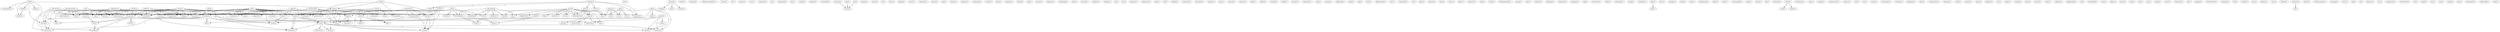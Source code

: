 digraph G {
  stuff [ label="stuff(5)" ];
  keeps [ label="keeps(1)" ];
  book [ label="book(7)" ];
  table [ label="table(2)" ];
  situationism [ label="situationism(1)" ];
  matter [ label="matter(1)" ];
  privacy [ label="privacy(2)" ];
  coffee [ label="coffee(2)" ];
  fist [ label="fist(1)" ];
  church [ label="church(4)" ];
  temple [ label="temple(1)" ];
  post [ label="post(1)" ];
  human [ label="human(1)" ];
  wierd [ label="wierd(1)" ];
  example [ label="example(1)" ];
  dispensationalism [ label="dispensationalism(1)" ];
  causes [ label="causes(1)" ];
  ist [ label="ist(1)" ];
  master [ label="master(1)" ];
  star [ label="star(1)" ];
  someone [ label="someone(1)" ];
  dc [ label="dc(1)" ];
  operation [ label="operation(2)" ];
  fun [ label="fun(1)" ];
  caught [ label="caught(1)" ];
  booklet [ label="booklet(1)" ];
  horrifying [ label="horrifying(1)" ];
  counter [ label="counter(2)" ];
  source [ label="source(1)" ];
  animal [ label="animal(1)" ];
  abuse [ label="abuse(1)" ];
  se [ label="se(1)" ];
  relax [ label="relax(1)" ];
  picked [ label="picked(1)" ];
  music [ label="music(1)" ];
  response [ label="response(1)" ];
  planet [ label="planet(1)" ];
  pull [ label="pull(1)" ];
  wierdo [ label="wierdo(1)" ];
  defense [ label="defense(1)" ];
  caremony [ label="caremony(1)" ];
  article [ label="article(1)" ];
  form [ label="form(1)" ];
  explains [ label="explains(1)" ];
  friday [ label="friday(2)" ];
  hole [ label="hole(1)" ];
  anarchism [ label="anarchism(2)" ];
  rock [ label="rock(1)" ];
  money [ label="money(3)" ];
  horror [ label="horror(1)" ];
  tech [ label="tech(1)" ];
  self [ label="self(1)" ];
  commentary [ label="commentary(2)" ];
  security [ label="security(1)" ];
  selection [ label="selection(4)" ];
  serves [ label="serves(1)" ];
  material [ label="material(1)" ];
  something [ label="something(2)" ];
  jhvh [ label="jhvh(1)" ];
  cartoon [ label="cartoon(1)" ];
  bradley [ label="bradley(1)" ];
  read [ label="read(1)" ];
  one [ label="one(1)" ];
  listened [ label="listened(1)" ];
  law [ label="law(3)" ];
  reality [ label="reality(1)" ];
  preaching [ label="preaching(1)" ];
  start [ label="start(1)" ];
  morality [ label="morality(1)" ];
  everything [ label="everything(2)" ];
  objective [ label="objective(1)" ];
  mailing [ label="mailing(1)" ];
  discordian [ label="discordian(4)" ];
  meat [ label="meat(4)" ];
  entirety [ label="entirety(1)" ];
  day [ label="day(1)" ];
  go [ label="go(1)" ];
  sin [ label="sin(2)" ];
  send [ label="send(2)" ];
  catalogue [ label="catalogue(3)" ];
  ask [ label="ask(1)" ];
  anything [ label="anything(1)" ];
  bribe [ label="bribe(1)" ];
  list [ label="list(2)" ];
  life [ label="life(1)" ];
  oddness [ label="oddness(1)" ];
  holocaust [ label="holocaust(1)" ];
  mail [ label="mail(4)" ];
  order [ label="order(1)" ];
  world [ label="world(2)" ];
  tube [ label="tube(1)" ];
  quote [ label="quote(2)" ];
  rage [ label="rage(1)" ];
  joy [ label="joy(1)" ];
  disposition [ label="disposition(1)" ];
  leap [ label="leap(1)" ];
  rage [ label="rage(1)" ];
  answer [ label="answer(1)" ];
  cover [ label="cover(1)" ];
  merchandise [ label="merchandise(1)" ];
  buy [ label="buy(1)" ];
  subgenius [ label="subgenius(5)" ];
  masterpiece [ label="masterpiece(1)" ];
  nothing [ label="nothing(2)" ];
  laugh [ label="laugh(3)" ];
  fact [ label="fact(1)" ];
  course [ label="course(2)" ];
  ufo [ label="ufo(1)" ];
  babble [ label="babble(1)" ];
  consulted [ label="consulted(1)" ];
  discordia [ label="discordia(1)" ];
  market [ label="market(1)" ];
  mass [ label="mass(1)" ];
  ground [ label="ground(1)" ];
  murder [ label="murder(1)" ];
  cabal [ label="cabal(1)" ];
  offend [ label="offend(1)" ];
  dobbs [ label="dobbs(1)" ];
  take [ label="take(2)" ];
  ordain [ label="ordain(1)" ];
  read [ label="read(1)" ];
  wonder [ label="wonder(1)" ];
  bob [ label="bob(4)" ];
  sermon [ label="sermon(1)" ];
  collected [ label="collected(1)" ];
  anarchist [ label="anarchist(2)" ];
  stage [ label="stage(1)" ];
  simplicity [ label="simplicity(1)" ];
  daddy [ label="daddy(1)" ];
  instant [ label="instant(1)" ];
  weirdness [ label="weirdness(1)" ];
  rails [ label="rails(1)" ];
  anton [ label="anton(1)" ];
  age [ label="age(2)" ];
  author [ label="author(1)" ];
  trilogy [ label="trilogy(1)" ];
  escape [ label="escape(1)" ];
  oklahoma [ label="oklahoma(1)" ];
  schuster [ label="schuster(2)" ];
  contact [ label="contact(1)" ];
  encyclopedia [ label="encyclopedia(1)" ];
  contact [ label="contact(1)" ];
  child [ label="child(1)" ];
  end [ label="end(1)" ];
  wool [ label="wool(1)" ];
  period [ label="period(1)" ];
  wristwatch [ label="wristwatch(1)" ];
  box [ label="box(4)" ];
  wilson [ label="wilson(3)" ];
  illumination [ label="illumination(1)" ];
  loss [ label="loss(1)" ];
  revisionist [ label="revisionist(1)" ];
  simon [ label="simon(1)" ];
  ok [ label="ok(1)" ];
  glee [ label="glee(1)" ];
  contain [ label="contain(1)" ];
  burn [ label="burn(1)" ];
  lavey [ label="lavey(1)" ];
  game [ label="game(1)" ];
  enquirer [ label="enquirer(1)" ];
  beef [ label="beef(1)" ];
  robert [ label="robert(3)" ];
  space [ label="space(2)" ];
  saps [ label="saps(1)" ];
  board [ label="board(1)" ];
  contactees [ label="contactees(1)" ];
  removal [ label="removal(1)" ];
  brain [ label="brain(1)" ];
  fundamentalist [ label="fundamentalist(1)" ];
  interview [ label="interview(1)" ];
  sf [ label="sf(2)" ];
  group [ label="group(1)" ];
  way [ label="way(1)" ];
  atheism [ label="atheism(1)" ];
  abolition [ label="abolition(1)" ];
  nazarene [ label="nazarene(1)" ];
  principia [ label="principia(1)" ];
  talk [ label="talk(1)" ];
  surrealism [ label="surrealism(1)" ];
  bible [ label="bible(2)" ];
  tottenham [ label="tottenham(1)" ];
  stang [ label="stang(1)" ];
  sampling [ label="sampling(1)" ];
  time [ label="time(2)" ];
  year [ label="year(1)" ];
  devo [ label="devo(1)" ];
  partake [ label="partake(1)" ];
  think [ label="think(1)" ];
  tapioca [ label="tapioca(2)" ];
  con [ label="con(1)" ];
  ore [ label="ore(1)" ];
  hear [ label="hear(1)" ];
  malaclypse [ label="malaclypse(1)" ];
  quote [ label="quote(3)" ];
  liked [ label="liked(1)" ];
  stone [ label="stone(1)" ];
  discordianism [ label="discordianism(3)" ];
  encouraged [ label="encouraged(1)" ];
  wing [ label="wing(1)" ];
  detail [ label="detail(1)" ];
  ftp [ label="ftp(1)" ];
  network [ label="network(1)" ];
  street [ label="street(2)" ];
  road [ label="road(2)" ];
  station [ label="station(1)" ];
  watchman [ label="watchman(1)" ];
  copy [ label="copy(1)" ];
  sample [ label="sample(1)" ];
  remonstrate [ label="remonstrate(1)" ];
  silence [ label="silence(1)" ];
  cell [ label="cell(1)" ];
  sex [ label="sex(1)" ];
  secret [ label="secret(1)" ];
  thought [ label="thought(1)" ];
  know [ label="know(1)" ];
  seems [ label="seems(1)" ];
  work [ label="work(2)" ];
  argument [ label="argument(1)" ];
  censorship [ label="censorship(1)" ];
  revenge [ label="revenge(1)" ];
  reviewette [ label="reviewette(6)" ];
  po [ label="po(3)" ];
  god [ label="god(3)" ];
  pain [ label="pain(1)" ];
  pantheon [ label="pantheon(1)" ];
  pork [ label="pork(1)" ];
  supremacist [ label="supremacist(1)" ];
  dragons [ label="dragons(1)" ];
  outfit [ label="outfit(1)" ];
  mantis [ label="mantis(1)" ];
  mean [ label="mean(1)" ];
  bob [ label="bob(1)" ];
  judaism [ label="judaism(1)" ];
  rev [ label="rev(1)" ];
  made [ label="made(1)" ];
  stomach [ label="stomach(1)" ];
  woman [ label="woman(1)" ];
  port [ label="port(1)" ];
  toaster [ label="toaster(1)" ];
  radio [ label="radio(1)" ];
  religion [ label="religion(1)" ];
  flagellating [ label="flagellating(1)" ];
  uk [ label="uk(3)" ];
  necrophile [ label="necrophile(1)" ];
  sent [ label="sent(1)" ];
  slack [ label="slack(1)" ];
  safety [ label="safety(1)" ];
  doom [ label="doom(1)" ];
  flame [ label="flame(1)" ];
  grace [ label="grace(1)" ];
  wall [ label="wall(1)" ];
  sae [ label="sae(1)" ];
  war [ label="war(1)" ];
  satire [ label="satire(1)" ];
  court [ label="court(1)" ];
  thought [ label="thought(1)" ];
  townsend [ label="townsend(1)" ];
  bit [ label="bit(1)" ];
  agenda [ label="agenda(1)" ];
  expect [ label="expect(1)" ];
  sort [ label="sort(2)" ];
  christendom [ label="christendom(1)" ];
  theology [ label="theology(1)" ];
  tell [ label="tell(1)" ];
  rubber [ label="rubber(1)" ];
  eris [ label="eris(1)" ];
  leave [ label="leave(1)" ];
  edition [ label="edition(1)" ];
  ivan [ label="ivan(1)" ];
  dog [ label="dog(3)" ];
  see [ label="see(1)" ];
  catholic [ label="catholic(1)" ];
  mathew [ label="mathew(4)" ];
  co [ label="co(1)" ];
  oxford [ label="oxford(1)" ];
  libertarianism [ label="libertarianism(1)" ];
  morning [ label="morning(1)" ];
  entry [ label="entry(1)" ];
  leg [ label="leg(1)" ];
  rl [ label="rl(1)" ];
  exposes [ label="exposes(1)" ];
  act [ label="act(1)" ];
  connection [ label="connection(1)" ];
  illuminatus [ label="illuminatus(1)" ];
  alt [ label="alt(1)" ];
  mind [ label="mind(1)" ];
  city [ label="city(1)" ];
  usa [ label="usa(2)" ];
  csicop [ label="csicop(1)" ];
  kook [ label="kook(1)" ];
  don [ label="don(1)" ];
  foundation [ label="foundation(2)" ];
  cyberpunk [ label="cyberpunk(1)" ];
  isbn [ label="isbn(2)" ];
  keep [ label="keep(1)" ];
  stuff -> keeps [ label="1" ];
  stuff -> book [ label="1" ];
  stuff -> table [ label="2" ];
  stuff -> situationism [ label="1" ];
  stuff -> matter [ label="1" ];
  stuff -> privacy [ label="1" ];
  stuff -> coffee [ label="2" ];
  church -> temple [ label="1" ];
  church -> post [ label="1" ];
  church -> human [ label="1" ];
  counter -> source [ label="1" ];
  anarchism -> rock [ label="1" ];
  anarchism -> money [ label="1" ];
  anarchism -> horror [ label="1" ];
  anarchism -> tech [ label="1" ];
  anarchism -> self [ label="1" ];
  anarchism -> privacy [ label="1" ];
  anarchism -> commentary [ label="1" ];
  anarchism -> security [ label="1" ];
  anarchism -> selection [ label="1" ];
  read -> one [ label="1" ];
  read -> listened [ label="1" ];
  law -> reality [ label="2" ];
  law -> preaching [ label="1" ];
  law -> start [ label="1" ];
  law -> morality [ label="2" ];
  law -> everything [ label="1" ];
  law -> objective [ label="2" ];
  discordian -> meat [ label="1" ];
  discordian -> entirety [ label="1" ];
  discordian -> day [ label="1" ];
  discordian -> preaching [ label="1" ];
  discordian -> start [ label="1" ];
  discordian -> everything [ label="1" ];
  send -> catalogue [ label="1" ];
  send -> money [ label="1" ];
  send -> ask [ label="1" ];
  send -> anything [ label="1" ];
  send -> bribe [ label="1" ];
  send -> list [ label="1" ];
  send -> life [ label="1" ];
  mail -> book [ label="1" ];
  mail -> catalogue [ label="1" ];
  mail -> order [ label="1" ];
  mail -> world [ label="1" ];
  quote -> rage [ label="1" ];
  quote -> joy [ label="1" ];
  quote -> meat [ label="1" ];
  quote -> day [ label="1" ];
  quote -> disposition [ label="1" ];
  quote -> leap [ label="1" ];
  quote -> rage [ label="1" ];
  quote -> answer [ label="1" ];
  quote -> cover [ label="1" ];
  quote -> merchandise [ label="1" ];
  quote -> buy [ label="1" ];
  subgenius -> masterpiece [ label="2" ];
  subgenius -> nothing [ label="2" ];
  subgenius -> rock [ label="1" ];
  subgenius -> horror [ label="1" ];
  subgenius -> tech [ label="1" ];
  subgenius -> laugh [ label="2" ];
  subgenius -> fact [ label="2" ];
  subgenius -> course [ label="1" ];
  subgenius -> commentary [ label="1" ];
  subgenius -> selection [ label="1" ];
  dobbs -> nothing [ label="1" ];
  dobbs -> money [ label="1" ];
  dobbs -> take [ label="1" ];
  dobbs -> laugh [ label="1" ];
  dobbs -> fact [ label="1" ];
  dobbs -> ordain [ label="1" ];
  book -> nothing [ label="1" ];
  book -> read [ label="1" ];
  book -> catalogue [ label="1" ];
  book -> laugh [ label="1" ];
  book -> fact [ label="1" ];
  book -> world [ label="1" ];
  bob -> nothing [ label="1" ];
  bob -> sermon [ label="1" ];
  bob -> money [ label="1" ];
  bob -> take [ label="1" ];
  bob -> collected [ label="2" ];
  bob -> ordain [ label="1" ];
  bob -> anarchist [ label="2" ];
  bob -> stage [ label="1" ];
  bob -> selection [ label="2" ];
  bob -> simplicity [ label="1" ];
  anton -> rock [ label="1" ];
  anton -> read [ label="1" ];
  anton -> one [ label="1" ];
  anton -> horror [ label="1" ];
  anton -> tech [ label="1" ];
  anton -> age [ label="1" ];
  anton -> listened [ label="1" ];
  anton -> morality [ label="1" ];
  anton -> author [ label="1" ];
  anton -> course [ label="1" ];
  anton -> commentary [ label="1" ];
  anton -> selection [ label="1" ];
  anton -> objective [ label="1" ];
  anton -> trilogy [ label="1" ];
  schuster -> nothing [ label="1" ];
  schuster -> contact [ label="1" ];
  schuster -> laugh [ label="1" ];
  schuster -> fact [ label="1" ];
  schuster -> encyclopedia [ label="1" ];
  schuster -> contact [ label="1" ];
  rage -> period [ label="1" ];
  rage -> joy [ label="1" ];
  rage -> wristwatch [ label="1" ];
  box -> source [ label="1" ];
  wilson -> rock [ label="1" ];
  wilson -> horror [ label="1" ];
  wilson -> tech [ label="1" ];
  wilson -> morality [ label="1" ];
  wilson -> author [ label="1" ];
  wilson -> course [ label="1" ];
  wilson -> commentary [ label="1" ];
  wilson -> selection [ label="1" ];
  wilson -> objective [ label="1" ];
  wilson -> trilogy [ label="1" ];
  simon -> contact [ label="1" ];
  simon -> laugh [ label="1" ];
  simon -> fact [ label="1" ];
  simon -> encyclopedia [ label="1" ];
  simon -> contact [ label="1" ];
  table -> matter [ label="1" ];
  robert -> horror [ label="1" ];
  robert -> tech [ label="1" ];
  robert -> morality [ label="1" ];
  robert -> author [ label="1" ];
  robert -> course [ label="1" ];
  robert -> commentary [ label="1" ];
  robert -> selection [ label="1" ];
  robert -> objective [ label="1" ];
  robert -> trilogy [ label="1" ];
  space -> one [ label="1" ];
  space -> saps [ label="1" ];
  space -> board [ label="1" ];
  space -> contactees [ label="1" ];
  space -> removal [ label="1" ];
  read -> one [ label="1" ];
  read -> listened [ label="1" ];
  catalogue -> world [ label="1" ];
  one -> order [ label="1" ];
  one -> listened [ label="2" ];
  one -> board [ label="1" ];
  one -> interview [ label="1" ];
  one -> world [ label="1" ];
  one -> removal [ label="1" ];
  sf -> horror [ label="1" ];
  sf -> tech [ label="1" ];
  sf -> course [ label="1" ];
  sf -> commentary [ label="1" ];
  sf -> selection [ label="1" ];
  money -> ask [ label="1" ];
  money -> self [ label="1" ];
  money -> privacy [ label="1" ];
  money -> ordain [ label="1" ];
  money -> security [ label="1" ];
  time -> year [ label="1" ];
  tapioca -> con [ label="1" ];
  tapioca -> ore [ label="1" ];
  tapioca -> buy [ label="1" ];
  quote -> rage [ label="1" ];
  quote -> answer [ label="1" ];
  quote -> cover [ label="1" ];
  quote -> merchandise [ label="1" ];
  quote -> buy [ label="1" ];
  discordianism -> tech [ label="1" ];
  discordianism -> self [ label="1" ];
  discordianism -> privacy [ label="1" ];
  discordianism -> everything [ label="1" ];
  discordianism -> commentary [ label="1" ];
  discordianism -> security [ label="1" ];
  discordianism -> selection [ label="1" ];
  street -> road [ label="1" ];
  street -> station [ label="1" ];
  thought -> know [ label="1" ];
  thought -> seems [ label="1" ];
  thought -> work [ label="1" ];
  thought -> argument [ label="1" ];
  reviewette -> contact [ label="1" ];
  reviewette -> laugh [ label="1" ];
  reviewette -> fact [ label="1" ];
  reviewette -> collected [ label="1" ];
  reviewette -> encyclopedia [ label="1" ];
  reviewette -> morality [ label="1" ];
  reviewette -> author [ label="1" ];
  reviewette -> anarchist [ label="1" ];
  reviewette -> contact [ label="1" ];
  reviewette -> selection [ label="2" ];
  reviewette -> objective [ label="1" ];
  reviewette -> trilogy [ label="1" ];
  po -> source [ label="1" ];
  age -> listened [ label="1" ];
  age -> contactees [ label="1" ];
  contact -> world [ label="1" ];
  god -> take [ label="1" ];
  god -> board [ label="1" ];
  god -> ordain [ label="1" ];
  god -> removal [ label="1" ];
  god -> pain [ label="1" ];
  take -> ordain [ label="1" ];
  privacy -> security [ label="1" ];
  bob -> collected [ label="2" ];
  bob -> ordain [ label="1" ];
  bob -> anarchist [ label="2" ];
  bob -> stage [ label="1" ];
  bob -> selection [ label="2" ];
  bob -> simplicity [ label="1" ];
  laugh -> fact [ label="1" ];
  laugh -> stomach [ label="1" ];
  slack -> safety [ label="1" ];
  slack -> doom [ label="1" ];
  thought -> work [ label="1" ];
  thought -> argument [ label="1" ];
  everything -> safety [ label="1" ];
  everything -> doom [ label="1" ];
  expect -> sort [ label="1" ];
  course -> leave [ label="1" ];
  course -> sort [ label="1" ];
  course -> coffee [ label="1" ];
  work -> anarchist [ label="1" ];
  work -> selection [ label="1" ];
  work -> argument [ label="1" ];
  sort -> coffee [ label="1" ];
  dog -> ore [ label="1" ];
  dog -> see [ label="1" ];
  dog -> buy [ label="1" ];
  mathew -> co [ label="2" ];
  contact -> world [ label="1" ];
  list -> kook [ label="1" ];
  list -> life [ label="1" ];
  isbn -> trilogy [ label="1" ];
}
